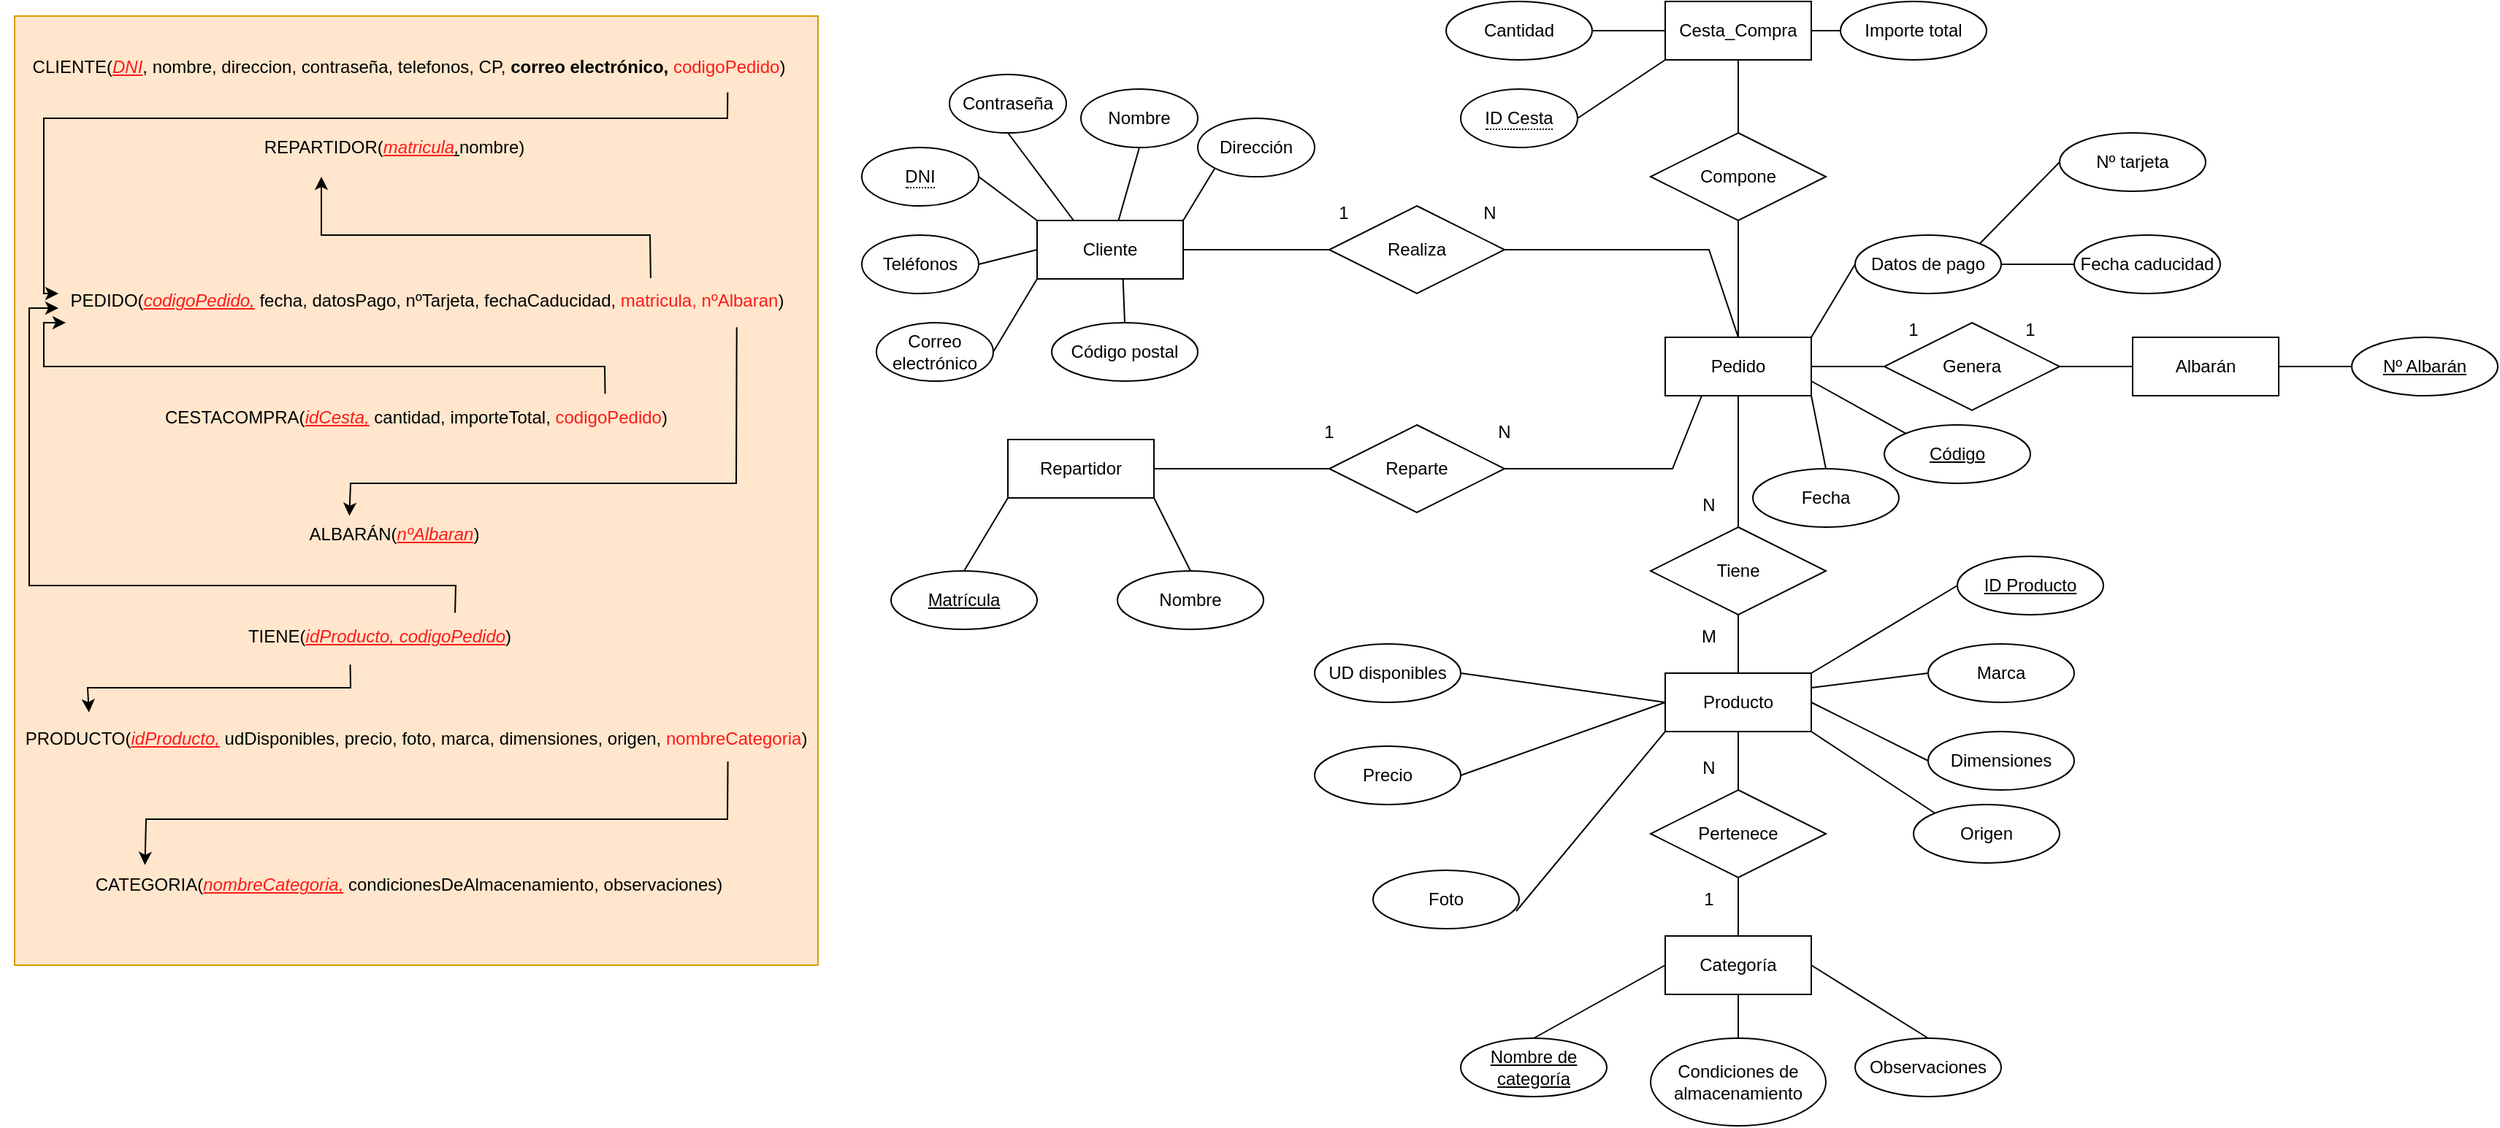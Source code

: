 <mxfile version="22.1.3" type="device">
  <diagram name="Página-1" id="7usWD_eQFV6gSv72r84-">
    <mxGraphModel dx="1034" dy="469" grid="1" gridSize="10" guides="1" tooltips="1" connect="1" arrows="1" fold="1" page="1" pageScale="1" pageWidth="827" pageHeight="1169" math="0" shadow="0">
      <root>
        <mxCell id="0" />
        <mxCell id="1" parent="0" />
        <mxCell id="N78fU7tPHUzp4ufX3KOT-1" value="" style="rounded=0;whiteSpace=wrap;html=1;fillColor=#ffe6cc;strokeColor=#d79b00;" vertex="1" parent="1">
          <mxGeometry x="30" y="20" width="550" height="650" as="geometry" />
        </mxCell>
        <mxCell id="N78fU7tPHUzp4ufX3KOT-2" value="CLIENTE(&lt;font color=&quot;#ff1919&quot;&gt;&lt;u&gt;&lt;i&gt;DNI&lt;/i&gt;&lt;/u&gt;&lt;/font&gt;, nombre, direccion, contraseña, telefonos, CP, &lt;b&gt;correo electrónico, &lt;/b&gt;&lt;font style=&quot;&quot; color=&quot;#ff1919&quot;&gt;codigoPedido&lt;/font&gt;)" style="text;html=1;strokeColor=none;fillColor=none;align=center;verticalAlign=middle;whiteSpace=wrap;rounded=0;" vertex="1" parent="1">
          <mxGeometry x="30" y="40" width="540" height="30" as="geometry" />
        </mxCell>
        <mxCell id="N78fU7tPHUzp4ufX3KOT-99" value="Cliente" style="whiteSpace=wrap;html=1;align=center;" vertex="1" parent="1">
          <mxGeometry x="730" y="160" width="100" height="40" as="geometry" />
        </mxCell>
        <mxCell id="N78fU7tPHUzp4ufX3KOT-100" value="Producto" style="whiteSpace=wrap;html=1;align=center;" vertex="1" parent="1">
          <mxGeometry x="1160" y="470" width="100" height="40" as="geometry" />
        </mxCell>
        <mxCell id="N78fU7tPHUzp4ufX3KOT-101" value="Categoría" style="whiteSpace=wrap;html=1;align=center;" vertex="1" parent="1">
          <mxGeometry x="1160" y="650" width="100" height="40" as="geometry" />
        </mxCell>
        <mxCell id="N78fU7tPHUzp4ufX3KOT-102" value="Pedido" style="whiteSpace=wrap;html=1;align=center;" vertex="1" parent="1">
          <mxGeometry x="1160" y="240" width="100" height="40" as="geometry" />
        </mxCell>
        <mxCell id="N78fU7tPHUzp4ufX3KOT-103" value="Repartidor" style="whiteSpace=wrap;html=1;align=center;" vertex="1" parent="1">
          <mxGeometry x="710" y="310" width="100" height="40" as="geometry" />
        </mxCell>
        <mxCell id="N78fU7tPHUzp4ufX3KOT-104" value="Albarán" style="whiteSpace=wrap;html=1;align=center;" vertex="1" parent="1">
          <mxGeometry x="1480" y="240" width="100" height="40" as="geometry" />
        </mxCell>
        <mxCell id="N78fU7tPHUzp4ufX3KOT-105" value="&lt;span style=&quot;border-bottom: 1px dotted&quot;&gt;DNI&lt;/span&gt;" style="ellipse;whiteSpace=wrap;html=1;align=center;" vertex="1" parent="1">
          <mxGeometry x="610" y="110" width="80" height="40" as="geometry" />
        </mxCell>
        <mxCell id="N78fU7tPHUzp4ufX3KOT-106" value="Nombre" style="ellipse;whiteSpace=wrap;html=1;align=center;" vertex="1" parent="1">
          <mxGeometry x="760" y="70" width="80" height="40" as="geometry" />
        </mxCell>
        <mxCell id="N78fU7tPHUzp4ufX3KOT-107" value="Dirección" style="ellipse;whiteSpace=wrap;html=1;align=center;" vertex="1" parent="1">
          <mxGeometry x="840" y="90" width="80" height="40" as="geometry" />
        </mxCell>
        <mxCell id="N78fU7tPHUzp4ufX3KOT-108" value="Teléfonos" style="ellipse;whiteSpace=wrap;html=1;align=center;" vertex="1" parent="1">
          <mxGeometry x="610" y="170" width="80" height="40" as="geometry" />
        </mxCell>
        <mxCell id="N78fU7tPHUzp4ufX3KOT-109" value="Correo electrónico" style="ellipse;whiteSpace=wrap;html=1;align=center;" vertex="1" parent="1">
          <mxGeometry x="620" y="230" width="80" height="40" as="geometry" />
        </mxCell>
        <mxCell id="N78fU7tPHUzp4ufX3KOT-110" value="Código postal" style="ellipse;whiteSpace=wrap;html=1;align=center;" vertex="1" parent="1">
          <mxGeometry x="740" y="230" width="100" height="40" as="geometry" />
        </mxCell>
        <mxCell id="N78fU7tPHUzp4ufX3KOT-111" value="Contraseña" style="ellipse;whiteSpace=wrap;html=1;align=center;" vertex="1" parent="1">
          <mxGeometry x="670" y="60" width="80" height="40" as="geometry" />
        </mxCell>
        <mxCell id="N78fU7tPHUzp4ufX3KOT-112" value="Realiza" style="shape=rhombus;perimeter=rhombusPerimeter;whiteSpace=wrap;html=1;align=center;" vertex="1" parent="1">
          <mxGeometry x="930" y="150" width="120" height="60" as="geometry" />
        </mxCell>
        <mxCell id="N78fU7tPHUzp4ufX3KOT-113" value="Tiene" style="shape=rhombus;perimeter=rhombusPerimeter;whiteSpace=wrap;html=1;align=center;" vertex="1" parent="1">
          <mxGeometry x="1150" y="370" width="120" height="60" as="geometry" />
        </mxCell>
        <mxCell id="N78fU7tPHUzp4ufX3KOT-114" value="Pertenece" style="shape=rhombus;perimeter=rhombusPerimeter;whiteSpace=wrap;html=1;align=center;" vertex="1" parent="1">
          <mxGeometry x="1150" y="550" width="120" height="60" as="geometry" />
        </mxCell>
        <mxCell id="N78fU7tPHUzp4ufX3KOT-115" value="Reparte" style="shape=rhombus;perimeter=rhombusPerimeter;whiteSpace=wrap;html=1;align=center;" vertex="1" parent="1">
          <mxGeometry x="930" y="300" width="120" height="60" as="geometry" />
        </mxCell>
        <mxCell id="N78fU7tPHUzp4ufX3KOT-116" value="Genera" style="shape=rhombus;perimeter=rhombusPerimeter;whiteSpace=wrap;html=1;align=center;" vertex="1" parent="1">
          <mxGeometry x="1310" y="230" width="120" height="60" as="geometry" />
        </mxCell>
        <mxCell id="N78fU7tPHUzp4ufX3KOT-117" value="" style="endArrow=none;html=1;rounded=0;entryX=1;entryY=0.5;entryDx=0;entryDy=0;exitX=0;exitY=0.5;exitDx=0;exitDy=0;" edge="1" parent="1" source="N78fU7tPHUzp4ufX3KOT-112" target="N78fU7tPHUzp4ufX3KOT-99">
          <mxGeometry width="50" height="50" relative="1" as="geometry">
            <mxPoint x="1150" y="370" as="sourcePoint" />
            <mxPoint x="1200" y="320" as="targetPoint" />
          </mxGeometry>
        </mxCell>
        <mxCell id="N78fU7tPHUzp4ufX3KOT-118" value="" style="endArrow=none;html=1;rounded=0;entryX=1;entryY=0.5;entryDx=0;entryDy=0;exitX=0.5;exitY=0;exitDx=0;exitDy=0;" edge="1" parent="1" source="N78fU7tPHUzp4ufX3KOT-102" target="N78fU7tPHUzp4ufX3KOT-112">
          <mxGeometry width="50" height="50" relative="1" as="geometry">
            <mxPoint x="1150" y="370" as="sourcePoint" />
            <mxPoint x="1200" y="320" as="targetPoint" />
            <Array as="points">
              <mxPoint x="1190" y="180" />
            </Array>
          </mxGeometry>
        </mxCell>
        <mxCell id="N78fU7tPHUzp4ufX3KOT-119" value="" style="endArrow=none;html=1;rounded=0;entryX=0.25;entryY=1;entryDx=0;entryDy=0;exitX=1;exitY=0.5;exitDx=0;exitDy=0;" edge="1" parent="1" source="N78fU7tPHUzp4ufX3KOT-115" target="N78fU7tPHUzp4ufX3KOT-102">
          <mxGeometry width="50" height="50" relative="1" as="geometry">
            <mxPoint x="1150" y="370" as="sourcePoint" />
            <mxPoint x="1200" y="320" as="targetPoint" />
            <Array as="points">
              <mxPoint x="1165" y="330" />
            </Array>
          </mxGeometry>
        </mxCell>
        <mxCell id="N78fU7tPHUzp4ufX3KOT-120" value="" style="endArrow=none;html=1;rounded=0;entryX=1;entryY=0.5;entryDx=0;entryDy=0;exitX=0;exitY=0.5;exitDx=0;exitDy=0;" edge="1" parent="1" source="N78fU7tPHUzp4ufX3KOT-115" target="N78fU7tPHUzp4ufX3KOT-103">
          <mxGeometry width="50" height="50" relative="1" as="geometry">
            <mxPoint x="1060" y="370" as="sourcePoint" />
            <mxPoint x="1110" y="320" as="targetPoint" />
          </mxGeometry>
        </mxCell>
        <mxCell id="N78fU7tPHUzp4ufX3KOT-121" value="" style="endArrow=none;html=1;rounded=0;exitX=0.5;exitY=0;exitDx=0;exitDy=0;" edge="1" parent="1" source="N78fU7tPHUzp4ufX3KOT-113">
          <mxGeometry width="50" height="50" relative="1" as="geometry">
            <mxPoint x="1060" y="370" as="sourcePoint" />
            <mxPoint x="1210" y="280" as="targetPoint" />
          </mxGeometry>
        </mxCell>
        <mxCell id="N78fU7tPHUzp4ufX3KOT-122" value="" style="endArrow=none;html=1;rounded=0;entryX=0.5;entryY=1;entryDx=0;entryDy=0;exitX=0.5;exitY=0;exitDx=0;exitDy=0;" edge="1" parent="1" source="N78fU7tPHUzp4ufX3KOT-100" target="N78fU7tPHUzp4ufX3KOT-113">
          <mxGeometry width="50" height="50" relative="1" as="geometry">
            <mxPoint x="1060" y="450" as="sourcePoint" />
            <mxPoint x="1110" y="400" as="targetPoint" />
          </mxGeometry>
        </mxCell>
        <mxCell id="N78fU7tPHUzp4ufX3KOT-123" value="" style="endArrow=none;html=1;rounded=0;entryX=0.5;entryY=1;entryDx=0;entryDy=0;exitX=0.5;exitY=0;exitDx=0;exitDy=0;" edge="1" parent="1" source="N78fU7tPHUzp4ufX3KOT-114" target="N78fU7tPHUzp4ufX3KOT-100">
          <mxGeometry width="50" height="50" relative="1" as="geometry">
            <mxPoint x="1060" y="450" as="sourcePoint" />
            <mxPoint x="1110" y="400" as="targetPoint" />
          </mxGeometry>
        </mxCell>
        <mxCell id="N78fU7tPHUzp4ufX3KOT-124" value="" style="endArrow=none;html=1;rounded=0;entryX=0.5;entryY=1;entryDx=0;entryDy=0;exitX=0.5;exitY=0;exitDx=0;exitDy=0;" edge="1" parent="1" source="N78fU7tPHUzp4ufX3KOT-101" target="N78fU7tPHUzp4ufX3KOT-114">
          <mxGeometry width="50" height="50" relative="1" as="geometry">
            <mxPoint x="1060" y="450" as="sourcePoint" />
            <mxPoint x="1110" y="400" as="targetPoint" />
          </mxGeometry>
        </mxCell>
        <mxCell id="N78fU7tPHUzp4ufX3KOT-125" value="" style="endArrow=none;html=1;rounded=0;entryX=1;entryY=0.5;entryDx=0;entryDy=0;exitX=0;exitY=0.5;exitDx=0;exitDy=0;" edge="1" parent="1" source="N78fU7tPHUzp4ufX3KOT-116" target="N78fU7tPHUzp4ufX3KOT-102">
          <mxGeometry width="50" height="50" relative="1" as="geometry">
            <mxPoint x="1060" y="370" as="sourcePoint" />
            <mxPoint x="1110" y="320" as="targetPoint" />
          </mxGeometry>
        </mxCell>
        <mxCell id="N78fU7tPHUzp4ufX3KOT-126" value="" style="endArrow=none;html=1;rounded=0;entryX=1;entryY=0.5;entryDx=0;entryDy=0;" edge="1" parent="1" source="N78fU7tPHUzp4ufX3KOT-104" target="N78fU7tPHUzp4ufX3KOT-116">
          <mxGeometry width="50" height="50" relative="1" as="geometry">
            <mxPoint x="1060" y="370" as="sourcePoint" />
            <mxPoint x="1110" y="320" as="targetPoint" />
          </mxGeometry>
        </mxCell>
        <mxCell id="N78fU7tPHUzp4ufX3KOT-127" value="" style="endArrow=none;html=1;rounded=0;entryX=0.5;entryY=1;entryDx=0;entryDy=0;exitX=0.25;exitY=0;exitDx=0;exitDy=0;" edge="1" parent="1" source="N78fU7tPHUzp4ufX3KOT-99" target="N78fU7tPHUzp4ufX3KOT-111">
          <mxGeometry width="50" height="50" relative="1" as="geometry">
            <mxPoint x="1060" y="290" as="sourcePoint" />
            <mxPoint x="1110" y="240" as="targetPoint" />
          </mxGeometry>
        </mxCell>
        <mxCell id="N78fU7tPHUzp4ufX3KOT-128" value="" style="endArrow=none;html=1;rounded=0;entryX=0.5;entryY=1;entryDx=0;entryDy=0;" edge="1" parent="1" source="N78fU7tPHUzp4ufX3KOT-99" target="N78fU7tPHUzp4ufX3KOT-106">
          <mxGeometry width="50" height="50" relative="1" as="geometry">
            <mxPoint x="1060" y="370" as="sourcePoint" />
            <mxPoint x="1110" y="320" as="targetPoint" />
          </mxGeometry>
        </mxCell>
        <mxCell id="N78fU7tPHUzp4ufX3KOT-129" value="" style="endArrow=none;html=1;rounded=0;entryX=0;entryY=1;entryDx=0;entryDy=0;exitX=1;exitY=0;exitDx=0;exitDy=0;" edge="1" parent="1" source="N78fU7tPHUzp4ufX3KOT-99" target="N78fU7tPHUzp4ufX3KOT-107">
          <mxGeometry width="50" height="50" relative="1" as="geometry">
            <mxPoint x="1060" y="370" as="sourcePoint" />
            <mxPoint x="1110" y="320" as="targetPoint" />
          </mxGeometry>
        </mxCell>
        <mxCell id="N78fU7tPHUzp4ufX3KOT-130" value="" style="endArrow=none;html=1;rounded=0;entryX=1;entryY=0.5;entryDx=0;entryDy=0;exitX=0;exitY=0;exitDx=0;exitDy=0;" edge="1" parent="1" source="N78fU7tPHUzp4ufX3KOT-99" target="N78fU7tPHUzp4ufX3KOT-105">
          <mxGeometry width="50" height="50" relative="1" as="geometry">
            <mxPoint x="1060" y="370" as="sourcePoint" />
            <mxPoint x="1110" y="320" as="targetPoint" />
          </mxGeometry>
        </mxCell>
        <mxCell id="N78fU7tPHUzp4ufX3KOT-131" value="" style="endArrow=none;html=1;rounded=0;entryX=1;entryY=0.5;entryDx=0;entryDy=0;exitX=0;exitY=0.5;exitDx=0;exitDy=0;" edge="1" parent="1" source="N78fU7tPHUzp4ufX3KOT-99" target="N78fU7tPHUzp4ufX3KOT-108">
          <mxGeometry width="50" height="50" relative="1" as="geometry">
            <mxPoint x="1060" y="370" as="sourcePoint" />
            <mxPoint x="1110" y="320" as="targetPoint" />
          </mxGeometry>
        </mxCell>
        <mxCell id="N78fU7tPHUzp4ufX3KOT-132" value="" style="endArrow=none;html=1;rounded=0;entryX=1;entryY=0.5;entryDx=0;entryDy=0;exitX=0;exitY=1;exitDx=0;exitDy=0;" edge="1" parent="1" source="N78fU7tPHUzp4ufX3KOT-99" target="N78fU7tPHUzp4ufX3KOT-109">
          <mxGeometry width="50" height="50" relative="1" as="geometry">
            <mxPoint x="1060" y="370" as="sourcePoint" />
            <mxPoint x="1110" y="320" as="targetPoint" />
          </mxGeometry>
        </mxCell>
        <mxCell id="N78fU7tPHUzp4ufX3KOT-133" value="" style="endArrow=none;html=1;rounded=0;entryX=0.588;entryY=0.99;entryDx=0;entryDy=0;entryPerimeter=0;exitX=0.5;exitY=0;exitDx=0;exitDy=0;" edge="1" parent="1" source="N78fU7tPHUzp4ufX3KOT-110" target="N78fU7tPHUzp4ufX3KOT-99">
          <mxGeometry width="50" height="50" relative="1" as="geometry">
            <mxPoint x="1060" y="370" as="sourcePoint" />
            <mxPoint x="1110" y="320" as="targetPoint" />
          </mxGeometry>
        </mxCell>
        <mxCell id="N78fU7tPHUzp4ufX3KOT-134" value="Nombre de categoría" style="ellipse;whiteSpace=wrap;html=1;align=center;fontStyle=4;" vertex="1" parent="1">
          <mxGeometry x="1020" y="720" width="100" height="40" as="geometry" />
        </mxCell>
        <mxCell id="N78fU7tPHUzp4ufX3KOT-135" value="Condiciones de almacenamiento" style="ellipse;whiteSpace=wrap;html=1;align=center;" vertex="1" parent="1">
          <mxGeometry x="1150" y="720" width="120" height="60" as="geometry" />
        </mxCell>
        <mxCell id="N78fU7tPHUzp4ufX3KOT-136" value="Observaciones" style="ellipse;whiteSpace=wrap;html=1;align=center;" vertex="1" parent="1">
          <mxGeometry x="1290" y="720" width="100" height="40" as="geometry" />
        </mxCell>
        <mxCell id="N78fU7tPHUzp4ufX3KOT-137" value="ID Producto" style="ellipse;whiteSpace=wrap;html=1;align=center;fontStyle=4;" vertex="1" parent="1">
          <mxGeometry x="1360" y="390" width="100" height="40" as="geometry" />
        </mxCell>
        <mxCell id="N78fU7tPHUzp4ufX3KOT-138" value="Marca" style="ellipse;whiteSpace=wrap;html=1;align=center;" vertex="1" parent="1">
          <mxGeometry x="1340" y="450" width="100" height="40" as="geometry" />
        </mxCell>
        <mxCell id="N78fU7tPHUzp4ufX3KOT-139" value="UD disponibles" style="ellipse;whiteSpace=wrap;html=1;align=center;" vertex="1" parent="1">
          <mxGeometry x="920" y="450" width="100" height="40" as="geometry" />
        </mxCell>
        <mxCell id="N78fU7tPHUzp4ufX3KOT-140" value="Foto" style="ellipse;whiteSpace=wrap;html=1;align=center;" vertex="1" parent="1">
          <mxGeometry x="960" y="605" width="100" height="40" as="geometry" />
        </mxCell>
        <mxCell id="N78fU7tPHUzp4ufX3KOT-141" value="Precio" style="ellipse;whiteSpace=wrap;html=1;align=center;" vertex="1" parent="1">
          <mxGeometry x="920" y="520" width="100" height="40" as="geometry" />
        </mxCell>
        <mxCell id="N78fU7tPHUzp4ufX3KOT-142" value="Dimensiones" style="ellipse;whiteSpace=wrap;html=1;align=center;" vertex="1" parent="1">
          <mxGeometry x="1340" y="510" width="100" height="40" as="geometry" />
        </mxCell>
        <mxCell id="N78fU7tPHUzp4ufX3KOT-143" value="Origen" style="ellipse;whiteSpace=wrap;html=1;align=center;" vertex="1" parent="1">
          <mxGeometry x="1330" y="560" width="100" height="40" as="geometry" />
        </mxCell>
        <mxCell id="N78fU7tPHUzp4ufX3KOT-144" value="" style="endArrow=none;html=1;rounded=0;entryX=1;entryY=0.5;entryDx=0;entryDy=0;exitX=0;exitY=0.5;exitDx=0;exitDy=0;" edge="1" parent="1" source="N78fU7tPHUzp4ufX3KOT-100" target="N78fU7tPHUzp4ufX3KOT-139">
          <mxGeometry width="50" height="50" relative="1" as="geometry">
            <mxPoint x="1060" y="490" as="sourcePoint" />
            <mxPoint x="1110" y="440" as="targetPoint" />
          </mxGeometry>
        </mxCell>
        <mxCell id="N78fU7tPHUzp4ufX3KOT-145" value="" style="endArrow=none;html=1;rounded=0;entryX=1;entryY=0.5;entryDx=0;entryDy=0;exitX=0;exitY=0.5;exitDx=0;exitDy=0;" edge="1" parent="1" source="N78fU7tPHUzp4ufX3KOT-100" target="N78fU7tPHUzp4ufX3KOT-141">
          <mxGeometry width="50" height="50" relative="1" as="geometry">
            <mxPoint x="1060" y="490" as="sourcePoint" />
            <mxPoint x="1110" y="440" as="targetPoint" />
          </mxGeometry>
        </mxCell>
        <mxCell id="N78fU7tPHUzp4ufX3KOT-146" value="" style="endArrow=none;html=1;rounded=0;entryX=0.98;entryY=0.7;entryDx=0;entryDy=0;entryPerimeter=0;exitX=0;exitY=1;exitDx=0;exitDy=0;" edge="1" parent="1" source="N78fU7tPHUzp4ufX3KOT-100" target="N78fU7tPHUzp4ufX3KOT-140">
          <mxGeometry width="50" height="50" relative="1" as="geometry">
            <mxPoint x="1060" y="490" as="sourcePoint" />
            <mxPoint x="1110" y="440" as="targetPoint" />
          </mxGeometry>
        </mxCell>
        <mxCell id="N78fU7tPHUzp4ufX3KOT-147" value="" style="endArrow=none;html=1;rounded=0;entryX=0;entryY=0.5;entryDx=0;entryDy=0;exitX=1;exitY=0;exitDx=0;exitDy=0;" edge="1" parent="1" source="N78fU7tPHUzp4ufX3KOT-100" target="N78fU7tPHUzp4ufX3KOT-137">
          <mxGeometry width="50" height="50" relative="1" as="geometry">
            <mxPoint x="1060" y="490" as="sourcePoint" />
            <mxPoint x="1110" y="440" as="targetPoint" />
          </mxGeometry>
        </mxCell>
        <mxCell id="N78fU7tPHUzp4ufX3KOT-148" value="" style="endArrow=none;html=1;rounded=0;entryX=0;entryY=0.5;entryDx=0;entryDy=0;exitX=1;exitY=0.25;exitDx=0;exitDy=0;" edge="1" parent="1" source="N78fU7tPHUzp4ufX3KOT-100" target="N78fU7tPHUzp4ufX3KOT-138">
          <mxGeometry width="50" height="50" relative="1" as="geometry">
            <mxPoint x="1060" y="490" as="sourcePoint" />
            <mxPoint x="1110" y="440" as="targetPoint" />
          </mxGeometry>
        </mxCell>
        <mxCell id="N78fU7tPHUzp4ufX3KOT-149" value="" style="endArrow=none;html=1;rounded=0;entryX=0;entryY=0.5;entryDx=0;entryDy=0;exitX=1;exitY=0.5;exitDx=0;exitDy=0;" edge="1" parent="1" source="N78fU7tPHUzp4ufX3KOT-100" target="N78fU7tPHUzp4ufX3KOT-142">
          <mxGeometry width="50" height="50" relative="1" as="geometry">
            <mxPoint x="1060" y="490" as="sourcePoint" />
            <mxPoint x="1110" y="440" as="targetPoint" />
          </mxGeometry>
        </mxCell>
        <mxCell id="N78fU7tPHUzp4ufX3KOT-150" value="" style="endArrow=none;html=1;rounded=0;entryX=0;entryY=0;entryDx=0;entryDy=0;exitX=1;exitY=1;exitDx=0;exitDy=0;" edge="1" parent="1" source="N78fU7tPHUzp4ufX3KOT-100" target="N78fU7tPHUzp4ufX3KOT-143">
          <mxGeometry width="50" height="50" relative="1" as="geometry">
            <mxPoint x="1060" y="490" as="sourcePoint" />
            <mxPoint x="1110" y="440" as="targetPoint" />
          </mxGeometry>
        </mxCell>
        <mxCell id="N78fU7tPHUzp4ufX3KOT-151" value="" style="endArrow=none;html=1;rounded=0;entryX=0;entryY=0.5;entryDx=0;entryDy=0;exitX=0.5;exitY=0;exitDx=0;exitDy=0;" edge="1" parent="1" source="N78fU7tPHUzp4ufX3KOT-134" target="N78fU7tPHUzp4ufX3KOT-101">
          <mxGeometry width="50" height="50" relative="1" as="geometry">
            <mxPoint x="1060" y="490" as="sourcePoint" />
            <mxPoint x="1110" y="440" as="targetPoint" />
          </mxGeometry>
        </mxCell>
        <mxCell id="N78fU7tPHUzp4ufX3KOT-152" value="" style="endArrow=none;html=1;rounded=0;entryX=0.5;entryY=1;entryDx=0;entryDy=0;" edge="1" parent="1" source="N78fU7tPHUzp4ufX3KOT-135" target="N78fU7tPHUzp4ufX3KOT-101">
          <mxGeometry width="50" height="50" relative="1" as="geometry">
            <mxPoint x="1060" y="490" as="sourcePoint" />
            <mxPoint x="1110" y="440" as="targetPoint" />
          </mxGeometry>
        </mxCell>
        <mxCell id="N78fU7tPHUzp4ufX3KOT-153" value="" style="endArrow=none;html=1;rounded=0;entryX=1;entryY=0.5;entryDx=0;entryDy=0;exitX=0.5;exitY=0;exitDx=0;exitDy=0;" edge="1" parent="1" source="N78fU7tPHUzp4ufX3KOT-136" target="N78fU7tPHUzp4ufX3KOT-101">
          <mxGeometry width="50" height="50" relative="1" as="geometry">
            <mxPoint x="1060" y="490" as="sourcePoint" />
            <mxPoint x="1110" y="440" as="targetPoint" />
          </mxGeometry>
        </mxCell>
        <mxCell id="N78fU7tPHUzp4ufX3KOT-154" value="Fecha" style="ellipse;whiteSpace=wrap;html=1;align=center;" vertex="1" parent="1">
          <mxGeometry x="1220" y="330" width="100" height="40" as="geometry" />
        </mxCell>
        <mxCell id="N78fU7tPHUzp4ufX3KOT-155" value="Nº tarjeta" style="ellipse;whiteSpace=wrap;html=1;align=center;" vertex="1" parent="1">
          <mxGeometry x="1430" y="100" width="100" height="40" as="geometry" />
        </mxCell>
        <mxCell id="N78fU7tPHUzp4ufX3KOT-156" value="Datos de pago" style="ellipse;whiteSpace=wrap;html=1;align=center;" vertex="1" parent="1">
          <mxGeometry x="1290" y="170" width="100" height="40" as="geometry" />
        </mxCell>
        <mxCell id="N78fU7tPHUzp4ufX3KOT-157" value="Fecha caducidad" style="ellipse;whiteSpace=wrap;html=1;align=center;" vertex="1" parent="1">
          <mxGeometry x="1440" y="170" width="100" height="40" as="geometry" />
        </mxCell>
        <mxCell id="N78fU7tPHUzp4ufX3KOT-158" value="" style="endArrow=none;html=1;rounded=0;entryX=1;entryY=0;entryDx=0;entryDy=0;exitX=0;exitY=0.5;exitDx=0;exitDy=0;" edge="1" parent="1" source="N78fU7tPHUzp4ufX3KOT-156" target="N78fU7tPHUzp4ufX3KOT-102">
          <mxGeometry width="50" height="50" relative="1" as="geometry">
            <mxPoint x="1060" y="490" as="sourcePoint" />
            <mxPoint x="1110" y="440" as="targetPoint" />
          </mxGeometry>
        </mxCell>
        <mxCell id="N78fU7tPHUzp4ufX3KOT-159" value="" style="endArrow=none;html=1;rounded=0;entryX=1;entryY=0;entryDx=0;entryDy=0;exitX=0;exitY=0.5;exitDx=0;exitDy=0;" edge="1" parent="1" source="N78fU7tPHUzp4ufX3KOT-155" target="N78fU7tPHUzp4ufX3KOT-156">
          <mxGeometry width="50" height="50" relative="1" as="geometry">
            <mxPoint x="1060" y="490" as="sourcePoint" />
            <mxPoint x="1110" y="440" as="targetPoint" />
          </mxGeometry>
        </mxCell>
        <mxCell id="N78fU7tPHUzp4ufX3KOT-160" value="" style="endArrow=none;html=1;rounded=0;entryX=1;entryY=0.5;entryDx=0;entryDy=0;exitX=0;exitY=0.5;exitDx=0;exitDy=0;" edge="1" parent="1" source="N78fU7tPHUzp4ufX3KOT-157" target="N78fU7tPHUzp4ufX3KOT-156">
          <mxGeometry width="50" height="50" relative="1" as="geometry">
            <mxPoint x="1060" y="490" as="sourcePoint" />
            <mxPoint x="1110" y="440" as="targetPoint" />
          </mxGeometry>
        </mxCell>
        <mxCell id="N78fU7tPHUzp4ufX3KOT-161" value="" style="endArrow=none;html=1;rounded=0;entryX=1;entryY=1;entryDx=0;entryDy=0;exitX=0.5;exitY=0;exitDx=0;exitDy=0;" edge="1" parent="1" source="N78fU7tPHUzp4ufX3KOT-154" target="N78fU7tPHUzp4ufX3KOT-102">
          <mxGeometry width="50" height="50" relative="1" as="geometry">
            <mxPoint x="1060" y="490" as="sourcePoint" />
            <mxPoint x="1110" y="440" as="targetPoint" />
          </mxGeometry>
        </mxCell>
        <mxCell id="N78fU7tPHUzp4ufX3KOT-162" value="Código" style="ellipse;whiteSpace=wrap;html=1;align=center;fontStyle=4;" vertex="1" parent="1">
          <mxGeometry x="1310" y="300" width="100" height="40" as="geometry" />
        </mxCell>
        <mxCell id="N78fU7tPHUzp4ufX3KOT-163" value="" style="endArrow=none;html=1;rounded=0;exitX=0;exitY=0;exitDx=0;exitDy=0;entryX=1;entryY=0.75;entryDx=0;entryDy=0;" edge="1" parent="1" source="N78fU7tPHUzp4ufX3KOT-162" target="N78fU7tPHUzp4ufX3KOT-102">
          <mxGeometry width="50" height="50" relative="1" as="geometry">
            <mxPoint x="1060" y="490" as="sourcePoint" />
            <mxPoint x="1190" y="230" as="targetPoint" />
          </mxGeometry>
        </mxCell>
        <mxCell id="N78fU7tPHUzp4ufX3KOT-164" value="Nº Albarán" style="ellipse;whiteSpace=wrap;html=1;align=center;fontStyle=4;" vertex="1" parent="1">
          <mxGeometry x="1630" y="240" width="100" height="40" as="geometry" />
        </mxCell>
        <mxCell id="N78fU7tPHUzp4ufX3KOT-165" value="" style="endArrow=none;html=1;rounded=0;entryX=1;entryY=0.5;entryDx=0;entryDy=0;exitX=0;exitY=0.5;exitDx=0;exitDy=0;" edge="1" parent="1" source="N78fU7tPHUzp4ufX3KOT-164" target="N78fU7tPHUzp4ufX3KOT-104">
          <mxGeometry width="50" height="50" relative="1" as="geometry">
            <mxPoint x="1060" y="490" as="sourcePoint" />
            <mxPoint x="1110" y="440" as="targetPoint" />
          </mxGeometry>
        </mxCell>
        <mxCell id="N78fU7tPHUzp4ufX3KOT-166" value="Matrícula" style="ellipse;whiteSpace=wrap;html=1;align=center;fontStyle=4;" vertex="1" parent="1">
          <mxGeometry x="630" y="400" width="100" height="40" as="geometry" />
        </mxCell>
        <mxCell id="N78fU7tPHUzp4ufX3KOT-167" value="Nombre" style="ellipse;whiteSpace=wrap;html=1;align=center;" vertex="1" parent="1">
          <mxGeometry x="785" y="400" width="100" height="40" as="geometry" />
        </mxCell>
        <mxCell id="N78fU7tPHUzp4ufX3KOT-168" value="" style="endArrow=none;html=1;rounded=0;entryX=0;entryY=1;entryDx=0;entryDy=0;exitX=0.5;exitY=0;exitDx=0;exitDy=0;" edge="1" parent="1" source="N78fU7tPHUzp4ufX3KOT-166" target="N78fU7tPHUzp4ufX3KOT-103">
          <mxGeometry width="50" height="50" relative="1" as="geometry">
            <mxPoint x="1060" y="490" as="sourcePoint" />
            <mxPoint x="1110" y="440" as="targetPoint" />
          </mxGeometry>
        </mxCell>
        <mxCell id="N78fU7tPHUzp4ufX3KOT-169" value="" style="endArrow=none;html=1;rounded=0;entryX=1;entryY=1;entryDx=0;entryDy=0;exitX=0.5;exitY=0;exitDx=0;exitDy=0;" edge="1" parent="1" source="N78fU7tPHUzp4ufX3KOT-167" target="N78fU7tPHUzp4ufX3KOT-103">
          <mxGeometry width="50" height="50" relative="1" as="geometry">
            <mxPoint x="1060" y="490" as="sourcePoint" />
            <mxPoint x="1110" y="440" as="targetPoint" />
          </mxGeometry>
        </mxCell>
        <mxCell id="N78fU7tPHUzp4ufX3KOT-170" value="1" style="text;html=1;strokeColor=none;fillColor=none;align=center;verticalAlign=middle;whiteSpace=wrap;rounded=0;" vertex="1" parent="1">
          <mxGeometry x="910" y="140" width="60" height="30" as="geometry" />
        </mxCell>
        <mxCell id="N78fU7tPHUzp4ufX3KOT-171" value="N" style="text;html=1;strokeColor=none;fillColor=none;align=center;verticalAlign=middle;whiteSpace=wrap;rounded=0;" vertex="1" parent="1">
          <mxGeometry x="1010" y="140" width="60" height="30" as="geometry" />
        </mxCell>
        <mxCell id="N78fU7tPHUzp4ufX3KOT-172" value="1" style="text;html=1;strokeColor=none;fillColor=none;align=center;verticalAlign=middle;whiteSpace=wrap;rounded=0;" vertex="1" parent="1">
          <mxGeometry x="900" y="290" width="60" height="30" as="geometry" />
        </mxCell>
        <mxCell id="N78fU7tPHUzp4ufX3KOT-173" value="N" style="text;html=1;strokeColor=none;fillColor=none;align=center;verticalAlign=middle;whiteSpace=wrap;rounded=0;" vertex="1" parent="1">
          <mxGeometry x="1020" y="290" width="60" height="30" as="geometry" />
        </mxCell>
        <mxCell id="N78fU7tPHUzp4ufX3KOT-174" value="N" style="text;html=1;strokeColor=none;fillColor=none;align=center;verticalAlign=middle;whiteSpace=wrap;rounded=0;" vertex="1" parent="1">
          <mxGeometry x="1160" y="340" width="60" height="30" as="geometry" />
        </mxCell>
        <mxCell id="N78fU7tPHUzp4ufX3KOT-175" value="M" style="text;html=1;strokeColor=none;fillColor=none;align=center;verticalAlign=middle;whiteSpace=wrap;rounded=0;" vertex="1" parent="1">
          <mxGeometry x="1160" y="430" width="60" height="30" as="geometry" />
        </mxCell>
        <mxCell id="N78fU7tPHUzp4ufX3KOT-176" value="1" style="text;html=1;strokeColor=none;fillColor=none;align=center;verticalAlign=middle;whiteSpace=wrap;rounded=0;" vertex="1" parent="1">
          <mxGeometry x="1160" y="610" width="60" height="30" as="geometry" />
        </mxCell>
        <mxCell id="N78fU7tPHUzp4ufX3KOT-177" value="N" style="text;html=1;strokeColor=none;fillColor=none;align=center;verticalAlign=middle;whiteSpace=wrap;rounded=0;" vertex="1" parent="1">
          <mxGeometry x="1160" y="520" width="60" height="30" as="geometry" />
        </mxCell>
        <mxCell id="N78fU7tPHUzp4ufX3KOT-178" value="1" style="text;html=1;strokeColor=none;fillColor=none;align=center;verticalAlign=middle;whiteSpace=wrap;rounded=0;" vertex="1" parent="1">
          <mxGeometry x="1300" y="220" width="60" height="30" as="geometry" />
        </mxCell>
        <mxCell id="N78fU7tPHUzp4ufX3KOT-179" value="1" style="text;html=1;strokeColor=none;fillColor=none;align=center;verticalAlign=middle;whiteSpace=wrap;rounded=0;" vertex="1" parent="1">
          <mxGeometry x="1380" y="220" width="60" height="30" as="geometry" />
        </mxCell>
        <mxCell id="N78fU7tPHUzp4ufX3KOT-180" value="" style="endArrow=none;html=1;rounded=0;" edge="1" parent="1" source="N78fU7tPHUzp4ufX3KOT-102">
          <mxGeometry width="50" height="50" relative="1" as="geometry">
            <mxPoint x="1220" y="200" as="sourcePoint" />
            <mxPoint x="1210" y="160" as="targetPoint" />
          </mxGeometry>
        </mxCell>
        <mxCell id="N78fU7tPHUzp4ufX3KOT-181" value="Compone" style="shape=rhombus;perimeter=rhombusPerimeter;whiteSpace=wrap;html=1;align=center;" vertex="1" parent="1">
          <mxGeometry x="1150" y="100" width="120" height="60" as="geometry" />
        </mxCell>
        <mxCell id="N78fU7tPHUzp4ufX3KOT-182" value="Cesta_Compra" style="whiteSpace=wrap;html=1;align=center;" vertex="1" parent="1">
          <mxGeometry x="1160" y="10" width="100" height="40" as="geometry" />
        </mxCell>
        <mxCell id="N78fU7tPHUzp4ufX3KOT-183" value="" style="endArrow=none;html=1;rounded=0;" edge="1" parent="1" target="N78fU7tPHUzp4ufX3KOT-182">
          <mxGeometry width="50" height="50" relative="1" as="geometry">
            <mxPoint x="1210" y="100" as="sourcePoint" />
            <mxPoint x="1209" y="60" as="targetPoint" />
          </mxGeometry>
        </mxCell>
        <mxCell id="N78fU7tPHUzp4ufX3KOT-184" value="Cantidad" style="ellipse;whiteSpace=wrap;html=1;align=center;" vertex="1" parent="1">
          <mxGeometry x="1010" y="10" width="100" height="40" as="geometry" />
        </mxCell>
        <mxCell id="N78fU7tPHUzp4ufX3KOT-185" value="Importe total" style="ellipse;whiteSpace=wrap;html=1;align=center;" vertex="1" parent="1">
          <mxGeometry x="1280" y="10" width="100" height="40" as="geometry" />
        </mxCell>
        <mxCell id="N78fU7tPHUzp4ufX3KOT-186" value="&lt;span style=&quot;border-bottom: 1px dotted&quot;&gt;ID Cesta&lt;/span&gt;" style="ellipse;whiteSpace=wrap;html=1;align=center;" vertex="1" parent="1">
          <mxGeometry x="1020" y="70" width="80" height="40" as="geometry" />
        </mxCell>
        <mxCell id="N78fU7tPHUzp4ufX3KOT-187" value="" style="endArrow=none;html=1;rounded=0;entryX=0;entryY=0.5;entryDx=0;entryDy=0;exitX=1;exitY=0.5;exitDx=0;exitDy=0;" edge="1" parent="1" source="N78fU7tPHUzp4ufX3KOT-184" target="N78fU7tPHUzp4ufX3KOT-182">
          <mxGeometry width="50" height="50" relative="1" as="geometry">
            <mxPoint x="1060" y="330" as="sourcePoint" />
            <mxPoint x="1110" y="280" as="targetPoint" />
          </mxGeometry>
        </mxCell>
        <mxCell id="N78fU7tPHUzp4ufX3KOT-188" value="" style="endArrow=none;html=1;rounded=0;entryX=0;entryY=1;entryDx=0;entryDy=0;exitX=1;exitY=0.5;exitDx=0;exitDy=0;" edge="1" parent="1" source="N78fU7tPHUzp4ufX3KOT-186" target="N78fU7tPHUzp4ufX3KOT-182">
          <mxGeometry width="50" height="50" relative="1" as="geometry">
            <mxPoint x="1060" y="330" as="sourcePoint" />
            <mxPoint x="1110" y="280" as="targetPoint" />
          </mxGeometry>
        </mxCell>
        <mxCell id="N78fU7tPHUzp4ufX3KOT-189" value="" style="endArrow=none;html=1;rounded=0;entryX=0;entryY=0.5;entryDx=0;entryDy=0;exitX=1;exitY=0.5;exitDx=0;exitDy=0;" edge="1" parent="1" source="N78fU7tPHUzp4ufX3KOT-182" target="N78fU7tPHUzp4ufX3KOT-185">
          <mxGeometry width="50" height="50" relative="1" as="geometry">
            <mxPoint x="1060" y="330" as="sourcePoint" />
            <mxPoint x="1110" y="280" as="targetPoint" />
          </mxGeometry>
        </mxCell>
        <mxCell id="N78fU7tPHUzp4ufX3KOT-190" value="PEDIDO(&lt;font style=&quot;font-style: italic; text-decoration-line: underline;&quot; color=&quot;#ff1919&quot;&gt;codigoPedido,&lt;/font&gt; fecha, datosPago, nºTarjeta, fechaCaducidad, &lt;font color=&quot;#ff1919&quot;&gt;matricula, nºAlbaran&lt;/font&gt;)" style="text;html=1;strokeColor=none;fillColor=none;align=center;verticalAlign=middle;whiteSpace=wrap;rounded=0;" vertex="1" parent="1">
          <mxGeometry x="65" y="200" width="495" height="30" as="geometry" />
        </mxCell>
        <mxCell id="N78fU7tPHUzp4ufX3KOT-191" value="REPARTIDOR(&lt;font style=&quot;font-style: italic;&quot; color=&quot;#ff1919&quot;&gt;&lt;u&gt;matricula&lt;/u&gt;&lt;/font&gt;&lt;u style=&quot;font-style: italic;&quot;&gt;,&lt;/u&gt;nombre)" style="text;html=1;strokeColor=none;fillColor=none;align=center;verticalAlign=middle;whiteSpace=wrap;rounded=0;" vertex="1" parent="1">
          <mxGeometry x="20" y="95" width="540" height="30" as="geometry" />
        </mxCell>
        <mxCell id="N78fU7tPHUzp4ufX3KOT-192" value="CESTACOMPRA(&lt;font color=&quot;#ff1919&quot;&gt;&lt;u&gt;&lt;i&gt;idCesta&lt;/i&gt;&lt;/u&gt;&lt;/font&gt;&lt;font style=&quot;font-style: italic; text-decoration-line: underline;&quot; color=&quot;#ff1919&quot;&gt;,&lt;/font&gt;&amp;nbsp;cantidad, importeTotal, &lt;font color=&quot;#ff1919&quot;&gt;codigoPedido&lt;/font&gt;)" style="text;html=1;strokeColor=none;fillColor=none;align=center;verticalAlign=middle;whiteSpace=wrap;rounded=0;" vertex="1" parent="1">
          <mxGeometry x="75" y="280" width="460" height="30" as="geometry" />
        </mxCell>
        <mxCell id="N78fU7tPHUzp4ufX3KOT-193" value="ALBARÁN(&lt;font color=&quot;#ff1919&quot;&gt;&lt;i&gt;&lt;u&gt;nºAlbaran&lt;/u&gt;&lt;/i&gt;&lt;/font&gt;)" style="text;html=1;strokeColor=none;fillColor=none;align=center;verticalAlign=middle;whiteSpace=wrap;rounded=0;" vertex="1" parent="1">
          <mxGeometry x="60" y="360" width="460" height="30" as="geometry" />
        </mxCell>
        <mxCell id="N78fU7tPHUzp4ufX3KOT-194" value="PRODUCTO(&lt;font style=&quot;font-style: italic; text-decoration-line: underline;&quot; color=&quot;#ff1919&quot;&gt;idProducto,&lt;/font&gt; udDisponibles, precio, foto, marca, dimensiones, origen, &lt;font color=&quot;#ff1919&quot;&gt;nombreCategoria&lt;/font&gt;)" style="text;html=1;strokeColor=none;fillColor=none;align=center;verticalAlign=middle;whiteSpace=wrap;rounded=0;" vertex="1" parent="1">
          <mxGeometry x="35" y="500" width="540" height="30" as="geometry" />
        </mxCell>
        <mxCell id="N78fU7tPHUzp4ufX3KOT-195" value="TIENE(&lt;font color=&quot;#ff1919&quot;&gt;&lt;i&gt;&lt;u&gt;idProducto, codigoPedido&lt;/u&gt;&lt;/i&gt;&lt;/font&gt;)" style="text;html=1;strokeColor=none;fillColor=none;align=center;verticalAlign=middle;whiteSpace=wrap;rounded=0;" vertex="1" parent="1">
          <mxGeometry x="50" y="430" width="460" height="30" as="geometry" />
        </mxCell>
        <mxCell id="N78fU7tPHUzp4ufX3KOT-196" value="CATEGORIA(&lt;font style=&quot;font-style: italic; text-decoration-line: underline;&quot; color=&quot;#ff1919&quot;&gt;nombreCategoria,&lt;/font&gt; condicionesDeAlmacenamiento, observaciones)" style="text;html=1;strokeColor=none;fillColor=none;align=center;verticalAlign=middle;whiteSpace=wrap;rounded=0;" vertex="1" parent="1">
          <mxGeometry x="70" y="600" width="460" height="30" as="geometry" />
        </mxCell>
        <mxCell id="N78fU7tPHUzp4ufX3KOT-198" value="" style="endArrow=classic;html=1;rounded=0;exitX=0.904;exitY=1.076;exitDx=0;exitDy=0;exitPerimeter=0;" edge="1" parent="1" source="N78fU7tPHUzp4ufX3KOT-2">
          <mxGeometry width="50" height="50" relative="1" as="geometry">
            <mxPoint x="820" y="440" as="sourcePoint" />
            <mxPoint x="60" y="210" as="targetPoint" />
            <Array as="points">
              <mxPoint x="518" y="90" />
              <mxPoint x="50" y="90" />
              <mxPoint x="50" y="210" />
            </Array>
          </mxGeometry>
        </mxCell>
        <mxCell id="N78fU7tPHUzp4ufX3KOT-199" value="" style="endArrow=classic;html=1;rounded=0;exitX=0.809;exitY=-0.015;exitDx=0;exitDy=0;exitPerimeter=0;" edge="1" parent="1" source="N78fU7tPHUzp4ufX3KOT-190">
          <mxGeometry width="50" height="50" relative="1" as="geometry">
            <mxPoint x="630" y="340" as="sourcePoint" />
            <mxPoint x="240" y="130" as="targetPoint" />
            <Array as="points">
              <mxPoint x="465" y="170" />
              <mxPoint x="240" y="170" />
            </Array>
          </mxGeometry>
        </mxCell>
        <mxCell id="N78fU7tPHUzp4ufX3KOT-200" value="" style="endArrow=classic;html=1;rounded=0;exitX=0.781;exitY=-0.045;exitDx=0;exitDy=0;exitPerimeter=0;entryX=0;entryY=1;entryDx=0;entryDy=0;" edge="1" parent="1" source="N78fU7tPHUzp4ufX3KOT-192" target="N78fU7tPHUzp4ufX3KOT-190">
          <mxGeometry width="50" height="50" relative="1" as="geometry">
            <mxPoint x="630" y="340" as="sourcePoint" />
            <mxPoint x="60" y="220" as="targetPoint" />
            <Array as="points">
              <mxPoint x="434" y="260" />
              <mxPoint x="50" y="260" />
              <mxPoint x="50" y="230" />
            </Array>
          </mxGeometry>
        </mxCell>
        <mxCell id="N78fU7tPHUzp4ufX3KOT-201" value="" style="endArrow=classic;html=1;rounded=0;exitX=0.612;exitY=-0.045;exitDx=0;exitDy=0;exitPerimeter=0;" edge="1" parent="1" source="N78fU7tPHUzp4ufX3KOT-195">
          <mxGeometry width="50" height="50" relative="1" as="geometry">
            <mxPoint x="630" y="340" as="sourcePoint" />
            <mxPoint x="60" y="220" as="targetPoint" />
            <Array as="points">
              <mxPoint x="332" y="410" />
              <mxPoint x="40" y="410" />
              <mxPoint x="40" y="220" />
            </Array>
          </mxGeometry>
        </mxCell>
        <mxCell id="N78fU7tPHUzp4ufX3KOT-202" value="" style="endArrow=classic;html=1;rounded=0;exitX=0.928;exitY=1.106;exitDx=0;exitDy=0;exitPerimeter=0;entryX=0.433;entryY=0.076;entryDx=0;entryDy=0;entryPerimeter=0;" edge="1" parent="1" source="N78fU7tPHUzp4ufX3KOT-190" target="N78fU7tPHUzp4ufX3KOT-193">
          <mxGeometry width="50" height="50" relative="1" as="geometry">
            <mxPoint x="630" y="340" as="sourcePoint" />
            <mxPoint x="680" y="290" as="targetPoint" />
            <Array as="points">
              <mxPoint x="524" y="340" />
              <mxPoint x="260" y="340" />
            </Array>
          </mxGeometry>
        </mxCell>
        <mxCell id="N78fU7tPHUzp4ufX3KOT-203" value="" style="endArrow=classic;html=1;rounded=0;exitX=0.456;exitY=1.136;exitDx=0;exitDy=0;exitPerimeter=0;entryX=0.085;entryY=-0.106;entryDx=0;entryDy=0;entryPerimeter=0;" edge="1" parent="1" source="N78fU7tPHUzp4ufX3KOT-195" target="N78fU7tPHUzp4ufX3KOT-194">
          <mxGeometry width="50" height="50" relative="1" as="geometry">
            <mxPoint x="630" y="340" as="sourcePoint" />
            <mxPoint x="680" y="290" as="targetPoint" />
            <Array as="points">
              <mxPoint x="260" y="480" />
              <mxPoint x="80" y="480" />
            </Array>
          </mxGeometry>
        </mxCell>
        <mxCell id="N78fU7tPHUzp4ufX3KOT-204" value="" style="endArrow=classic;html=1;rounded=0;exitX=0.895;exitY=1.015;exitDx=0;exitDy=0;exitPerimeter=0;entryX=0.107;entryY=0.046;entryDx=0;entryDy=0;entryPerimeter=0;" edge="1" parent="1" source="N78fU7tPHUzp4ufX3KOT-194" target="N78fU7tPHUzp4ufX3KOT-196">
          <mxGeometry width="50" height="50" relative="1" as="geometry">
            <mxPoint x="630" y="340" as="sourcePoint" />
            <mxPoint x="680" y="290" as="targetPoint" />
            <Array as="points">
              <mxPoint x="518" y="570" />
              <mxPoint x="120" y="570" />
            </Array>
          </mxGeometry>
        </mxCell>
      </root>
    </mxGraphModel>
  </diagram>
</mxfile>
